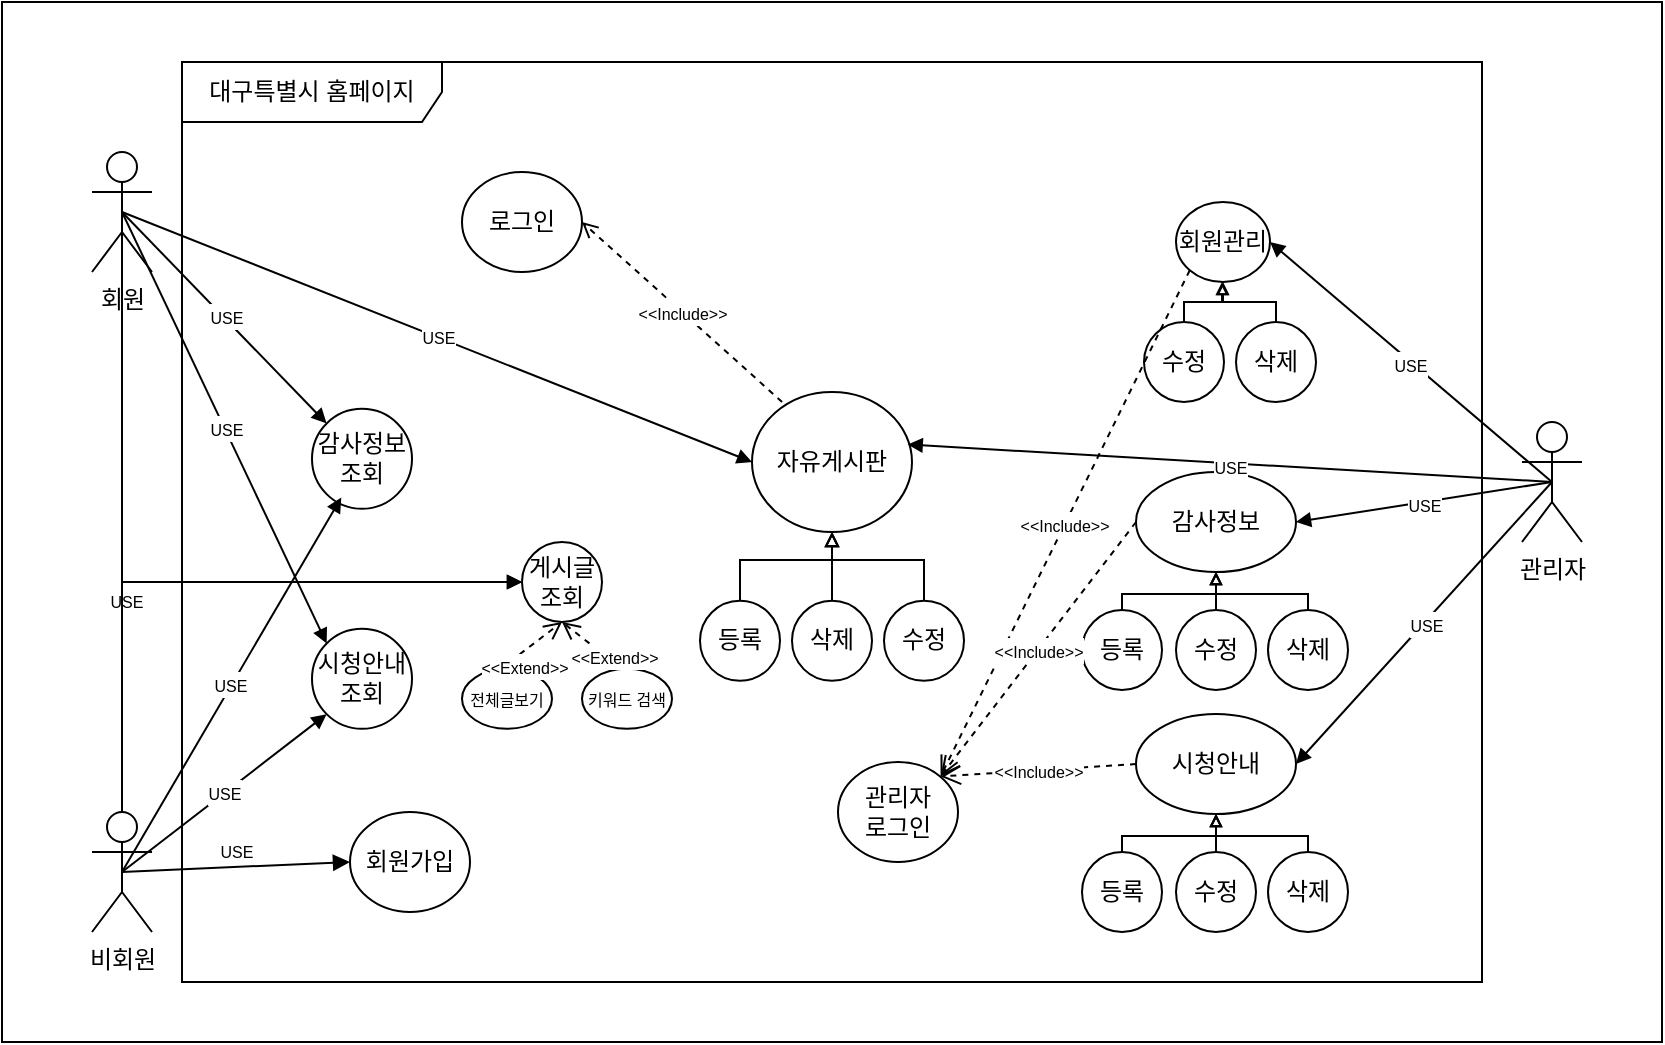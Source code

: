 <mxfile version="28.0.4">
  <diagram id="1GNc7JNVWh0fvsZwafnC" name="페이지-2">
    <mxGraphModel dx="972" dy="574" grid="1" gridSize="10" guides="1" tooltips="1" connect="1" arrows="1" fold="1" page="1" pageScale="1" pageWidth="827" pageHeight="1169" math="0" shadow="0">
      <root>
        <mxCell id="0" />
        <mxCell id="1" parent="0" />
        <mxCell id="ce3GNabn1mLZA2RWw7bm-1" value="" style="rounded=0;whiteSpace=wrap;html=1;" vertex="1" parent="1">
          <mxGeometry x="240" y="350" width="830" height="520" as="geometry" />
        </mxCell>
        <mxCell id="prphjMj8plXfg6p5t9-S-1" value="회원" style="shape=umlActor;verticalLabelPosition=bottom;verticalAlign=top;html=1;outlineConnect=0;" parent="1" vertex="1">
          <mxGeometry x="285" y="425" width="30" height="60" as="geometry" />
        </mxCell>
        <mxCell id="prphjMj8plXfg6p5t9-S-2" value="비회원" style="shape=umlActor;verticalLabelPosition=bottom;verticalAlign=top;html=1;outlineConnect=0;" parent="1" vertex="1">
          <mxGeometry x="285" y="755" width="30" height="60" as="geometry" />
        </mxCell>
        <mxCell id="prphjMj8plXfg6p5t9-S-3" value="관리자" style="shape=umlActor;verticalLabelPosition=bottom;verticalAlign=top;html=1;outlineConnect=0;" parent="1" vertex="1">
          <mxGeometry x="1000" y="560" width="30" height="60" as="geometry" />
        </mxCell>
        <mxCell id="prphjMj8plXfg6p5t9-S-4" value="대구특별시 홈페이지" style="shape=umlFrame;whiteSpace=wrap;html=1;pointerEvents=0;width=130;height=30;" parent="1" vertex="1">
          <mxGeometry x="330" y="380" width="650" height="460" as="geometry" />
        </mxCell>
        <mxCell id="prphjMj8plXfg6p5t9-S-5" value="" style="group" parent="1" vertex="1" connectable="0">
          <mxGeometry x="780" y="603.4" width="179" height="120" as="geometry" />
        </mxCell>
        <mxCell id="prphjMj8plXfg6p5t9-S-6" value="감사정보" style="ellipse;whiteSpace=wrap;html=1;" parent="prphjMj8plXfg6p5t9-S-5" vertex="1">
          <mxGeometry x="27" y="-18.4" width="80" height="50" as="geometry" />
        </mxCell>
        <mxCell id="prphjMj8plXfg6p5t9-S-8" value="" style="edgeStyle=orthogonalEdgeStyle;rounded=0;orthogonalLoop=1;jettySize=auto;html=1;endArrow=block;endFill=0;endSize=4;exitX=0.5;exitY=0;exitDx=0;exitDy=0;entryX=0.5;entryY=1;entryDx=0;entryDy=0;" parent="prphjMj8plXfg6p5t9-S-5" source="prphjMj8plXfg6p5t9-S-9" target="prphjMj8plXfg6p5t9-S-6" edge="1">
          <mxGeometry relative="1" as="geometry">
            <Array as="points">
              <mxPoint x="67" y="37.6" />
              <mxPoint x="67" y="37.6" />
            </Array>
          </mxGeometry>
        </mxCell>
        <mxCell id="prphjMj8plXfg6p5t9-S-9" value="수정" style="ellipse;whiteSpace=wrap;html=1;aspect=fixed;" parent="prphjMj8plXfg6p5t9-S-5" vertex="1">
          <mxGeometry x="47" y="50.6" width="40" height="40" as="geometry" />
        </mxCell>
        <mxCell id="prphjMj8plXfg6p5t9-S-10" value="" style="edgeStyle=orthogonalEdgeStyle;rounded=0;orthogonalLoop=1;jettySize=auto;html=1;endArrow=block;endFill=0;endSize=4;exitX=0.5;exitY=0;exitDx=0;exitDy=0;entryX=0.5;entryY=1;entryDx=0;entryDy=0;" parent="prphjMj8plXfg6p5t9-S-5" source="prphjMj8plXfg6p5t9-S-11" target="prphjMj8plXfg6p5t9-S-6" edge="1">
          <mxGeometry relative="1" as="geometry">
            <Array as="points">
              <mxPoint x="113" y="42.6" />
              <mxPoint x="67" y="42.6" />
            </Array>
          </mxGeometry>
        </mxCell>
        <mxCell id="prphjMj8plXfg6p5t9-S-11" value="삭제" style="ellipse;whiteSpace=wrap;html=1;aspect=fixed;" parent="prphjMj8plXfg6p5t9-S-5" vertex="1">
          <mxGeometry x="93" y="50.6" width="40" height="40" as="geometry" />
        </mxCell>
        <mxCell id="prphjMj8plXfg6p5t9-S-13" value="" style="edgeStyle=orthogonalEdgeStyle;rounded=0;orthogonalLoop=1;jettySize=auto;html=1;entryX=0.5;entryY=1;entryDx=0;entryDy=0;endArrow=block;endFill=0;endSize=4;" parent="prphjMj8plXfg6p5t9-S-5" source="prphjMj8plXfg6p5t9-S-14" target="prphjMj8plXfg6p5t9-S-6" edge="1">
          <mxGeometry relative="1" as="geometry">
            <Array as="points">
              <mxPoint x="43" y="42.6" />
              <mxPoint x="64" y="42.6" />
            </Array>
          </mxGeometry>
        </mxCell>
        <mxCell id="prphjMj8plXfg6p5t9-S-14" value="등록" style="ellipse;whiteSpace=wrap;html=1;aspect=fixed;" parent="prphjMj8plXfg6p5t9-S-5" vertex="1">
          <mxGeometry y="50.6" width="40" height="40" as="geometry" />
        </mxCell>
        <mxCell id="prphjMj8plXfg6p5t9-S-15" value="&lt;font style=&quot;font-size: 8px;&quot;&gt;USE&lt;/font&gt;" style="html=1;verticalAlign=bottom;endArrow=block;curved=0;rounded=0;entryX=0;entryY=0.5;entryDx=0;entryDy=0;entryPerimeter=0;exitX=0.5;exitY=0.5;exitDx=0;exitDy=0;exitPerimeter=0;" parent="1" source="prphjMj8plXfg6p5t9-S-2" target="prphjMj8plXfg6p5t9-S-17" edge="1">
          <mxGeometry width="80" relative="1" as="geometry">
            <mxPoint x="610" y="700" as="sourcePoint" />
            <mxPoint x="690" y="700" as="targetPoint" />
          </mxGeometry>
        </mxCell>
        <mxCell id="prphjMj8plXfg6p5t9-S-16" value="로그인" style="strokeWidth=1;html=1;shape=mxgraph.flowchart.start_1;whiteSpace=wrap;" parent="1" vertex="1">
          <mxGeometry x="470" y="435" width="60" height="50" as="geometry" />
        </mxCell>
        <mxCell id="prphjMj8plXfg6p5t9-S-17" value="회원가입" style="strokeWidth=1;html=1;shape=mxgraph.flowchart.start_1;whiteSpace=wrap;" parent="1" vertex="1">
          <mxGeometry x="414" y="755" width="60" height="50" as="geometry" />
        </mxCell>
        <mxCell id="prphjMj8plXfg6p5t9-S-18" value="" style="endArrow=block;endFill=1;endSize=5;html=1;rounded=0;entryX=1;entryY=0.5;entryDx=0;entryDy=0;exitX=0.5;exitY=0.5;exitDx=0;exitDy=0;exitPerimeter=0;" parent="1" source="prphjMj8plXfg6p5t9-S-3" target="prphjMj8plXfg6p5t9-S-6" edge="1">
          <mxGeometry width="160" relative="1" as="geometry">
            <mxPoint x="780" y="510" as="sourcePoint" />
            <mxPoint x="940" y="510" as="targetPoint" />
          </mxGeometry>
        </mxCell>
        <mxCell id="prphjMj8plXfg6p5t9-S-19" value="&lt;font style=&quot;font-size: 8px;&quot;&gt;USE&lt;/font&gt;" style="edgeLabel;html=1;align=center;verticalAlign=middle;resizable=0;points=[];" parent="prphjMj8plXfg6p5t9-S-18" vertex="1" connectable="0">
          <mxGeometry x="0.0" y="1" relative="1" as="geometry">
            <mxPoint as="offset" />
          </mxGeometry>
        </mxCell>
        <mxCell id="prphjMj8plXfg6p5t9-S-32" value="&lt;font style=&quot;font-size: 8px;&quot;&gt;&amp;lt;&amp;lt;Include&amp;gt;&amp;gt;&lt;/font&gt;" style="endArrow=open;endSize=6;dashed=1;html=1;rounded=0;exitX=0.188;exitY=0.071;exitDx=0;exitDy=0;entryX=1;entryY=0.5;entryDx=0;entryDy=0;entryPerimeter=0;exitPerimeter=0;" parent="1" source="prphjMj8plXfg6p5t9-S-39" target="prphjMj8plXfg6p5t9-S-16" edge="1">
          <mxGeometry width="160" relative="1" as="geometry">
            <mxPoint x="580" y="473.4" as="sourcePoint" />
            <mxPoint x="740" y="473.4" as="targetPoint" />
          </mxGeometry>
        </mxCell>
        <mxCell id="cyap4YPfdqI9_J-G0vkb-10" style="edgeStyle=orthogonalEdgeStyle;rounded=0;orthogonalLoop=1;jettySize=auto;html=1;exitX=0.5;exitY=0;exitDx=0;exitDy=0;endArrow=block;endFill=0;startSize=5;endSize=5;" parent="1" source="prphjMj8plXfg6p5t9-S-33" edge="1">
          <mxGeometry relative="1" as="geometry">
            <mxPoint x="655" y="615" as="targetPoint" />
          </mxGeometry>
        </mxCell>
        <mxCell id="prphjMj8plXfg6p5t9-S-33" value="삭제" style="ellipse;whiteSpace=wrap;html=1;aspect=fixed;" parent="1" vertex="1">
          <mxGeometry x="635" y="649.4" width="40" height="40" as="geometry" />
        </mxCell>
        <mxCell id="cyap4YPfdqI9_J-G0vkb-9" style="edgeStyle=orthogonalEdgeStyle;rounded=0;orthogonalLoop=1;jettySize=auto;html=1;entryX=0.5;entryY=1;entryDx=0;entryDy=0;endArrow=block;endFill=0;startSize=5;endSize=5;" parent="1" source="prphjMj8plXfg6p5t9-S-34" target="prphjMj8plXfg6p5t9-S-39" edge="1">
          <mxGeometry relative="1" as="geometry">
            <Array as="points">
              <mxPoint x="609" y="629" />
              <mxPoint x="655" y="629" />
            </Array>
          </mxGeometry>
        </mxCell>
        <mxCell id="prphjMj8plXfg6p5t9-S-34" value="등록" style="ellipse;whiteSpace=wrap;html=1;aspect=fixed;" parent="1" vertex="1">
          <mxGeometry x="589" y="649.4" width="40" height="40" as="geometry" />
        </mxCell>
        <mxCell id="cyap4YPfdqI9_J-G0vkb-6" style="edgeStyle=orthogonalEdgeStyle;rounded=0;orthogonalLoop=1;jettySize=auto;html=1;exitX=0.5;exitY=0;exitDx=0;exitDy=0;endArrow=block;endFill=0;startSize=5;endSize=5;" parent="1" source="prphjMj8plXfg6p5t9-S-35" target="prphjMj8plXfg6p5t9-S-39" edge="1">
          <mxGeometry relative="1" as="geometry">
            <Array as="points">
              <mxPoint x="701" y="629" />
              <mxPoint x="655" y="629" />
            </Array>
          </mxGeometry>
        </mxCell>
        <mxCell id="prphjMj8plXfg6p5t9-S-35" value="수정" style="ellipse;whiteSpace=wrap;html=1;aspect=fixed;" parent="1" vertex="1">
          <mxGeometry x="681" y="649.4" width="40" height="40" as="geometry" />
        </mxCell>
        <mxCell id="prphjMj8plXfg6p5t9-S-39" value="자유게시판" style="ellipse;whiteSpace=wrap;html=1;" parent="1" vertex="1">
          <mxGeometry x="615" y="545" width="80" height="70" as="geometry" />
        </mxCell>
        <mxCell id="prphjMj8plXfg6p5t9-S-40" value="" style="endArrow=block;endFill=1;endSize=5;html=1;rounded=0;entryX=0;entryY=0.5;entryDx=0;entryDy=0;exitX=0.5;exitY=0.5;exitDx=0;exitDy=0;exitPerimeter=0;" parent="1" source="prphjMj8plXfg6p5t9-S-1" target="prphjMj8plXfg6p5t9-S-39" edge="1">
          <mxGeometry width="160" relative="1" as="geometry">
            <mxPoint x="370" y="534" as="sourcePoint" />
            <mxPoint x="742" y="490" as="targetPoint" />
          </mxGeometry>
        </mxCell>
        <mxCell id="prphjMj8plXfg6p5t9-S-41" value="&lt;font style=&quot;font-size: 8px;&quot;&gt;USE&lt;/font&gt;" style="edgeLabel;html=1;align=center;verticalAlign=middle;resizable=0;points=[];" parent="prphjMj8plXfg6p5t9-S-40" vertex="1" connectable="0">
          <mxGeometry x="0.0" y="1" relative="1" as="geometry">
            <mxPoint as="offset" />
          </mxGeometry>
        </mxCell>
        <mxCell id="prphjMj8plXfg6p5t9-S-44" value="" style="endArrow=block;endFill=1;endSize=5;html=1;rounded=0;entryX=1;entryY=0.5;entryDx=0;entryDy=0;exitX=0.5;exitY=0.5;exitDx=0;exitDy=0;exitPerimeter=0;" parent="1" source="prphjMj8plXfg6p5t9-S-3" target="HbuPG1Vowg-ZF2H3N5YU-6" edge="1">
          <mxGeometry width="160" relative="1" as="geometry">
            <mxPoint x="1051" y="803" as="sourcePoint" />
            <mxPoint x="883.88" y="714.25" as="targetPoint" />
          </mxGeometry>
        </mxCell>
        <mxCell id="prphjMj8plXfg6p5t9-S-45" value="&lt;font style=&quot;font-size: 8px;&quot;&gt;USE&lt;/font&gt;" style="edgeLabel;html=1;align=center;verticalAlign=middle;resizable=0;points=[];" parent="prphjMj8plXfg6p5t9-S-44" vertex="1" connectable="0">
          <mxGeometry x="0.0" y="1" relative="1" as="geometry">
            <mxPoint as="offset" />
          </mxGeometry>
        </mxCell>
        <mxCell id="prphjMj8plXfg6p5t9-S-47" value="" style="endArrow=block;endFill=1;endSize=5;html=1;rounded=0;entryX=0.973;entryY=0.375;entryDx=0;entryDy=0;entryPerimeter=0;exitX=0.5;exitY=0.5;exitDx=0;exitDy=0;exitPerimeter=0;" parent="1" source="prphjMj8plXfg6p5t9-S-3" target="prphjMj8plXfg6p5t9-S-39" edge="1">
          <mxGeometry width="160" relative="1" as="geometry">
            <mxPoint x="1143" y="719" as="sourcePoint" />
            <mxPoint x="790" y="550" as="targetPoint" />
          </mxGeometry>
        </mxCell>
        <mxCell id="prphjMj8plXfg6p5t9-S-48" value="&lt;font style=&quot;font-size: 8px;&quot;&gt;USE&lt;/font&gt;" style="edgeLabel;html=1;align=center;verticalAlign=middle;resizable=0;points=[];" parent="prphjMj8plXfg6p5t9-S-47" vertex="1" connectable="0">
          <mxGeometry x="0.0" y="1" relative="1" as="geometry">
            <mxPoint as="offset" />
          </mxGeometry>
        </mxCell>
        <mxCell id="prphjMj8plXfg6p5t9-S-51" value="게시글&lt;div&gt;조회&lt;/div&gt;" style="ellipse;whiteSpace=wrap;html=1;aspect=fixed;" parent="1" vertex="1">
          <mxGeometry x="500" y="620" width="40" height="40" as="geometry" />
        </mxCell>
        <mxCell id="prphjMj8plXfg6p5t9-S-52" value="&lt;font style=&quot;font-size: 8px;&quot;&gt;전체글보기&lt;/font&gt;" style="strokeWidth=1;html=1;shape=mxgraph.flowchart.start_1;whiteSpace=wrap;" parent="1" vertex="1">
          <mxGeometry x="470" y="683.4" width="45" height="30" as="geometry" />
        </mxCell>
        <mxCell id="prphjMj8plXfg6p5t9-S-53" value="&lt;font style=&quot;font-size: 8px;&quot;&gt;키워드 검색&lt;/font&gt;" style="strokeWidth=1;html=1;shape=mxgraph.flowchart.start_1;whiteSpace=wrap;" parent="1" vertex="1">
          <mxGeometry x="530" y="683.4" width="45" height="30" as="geometry" />
        </mxCell>
        <mxCell id="prphjMj8plXfg6p5t9-S-54" value="&lt;font style=&quot;font-size: 8px;&quot;&gt;&amp;lt;&amp;lt;Extend&amp;gt;&amp;gt;&lt;/font&gt;" style="endArrow=open;endSize=7;dashed=1;html=1;rounded=0;exitX=0.429;exitY=0;exitDx=0;exitDy=0;exitPerimeter=0;entryX=0.5;entryY=1;entryDx=0;entryDy=0;" parent="1" source="prphjMj8plXfg6p5t9-S-52" target="prphjMj8plXfg6p5t9-S-51" edge="1">
          <mxGeometry x="-0.487" y="-6" width="160" relative="1" as="geometry">
            <mxPoint x="445" y="624.4" as="sourcePoint" />
            <mxPoint x="605" y="624.4" as="targetPoint" />
            <mxPoint as="offset" />
          </mxGeometry>
        </mxCell>
        <mxCell id="prphjMj8plXfg6p5t9-S-55" value="&lt;font style=&quot;font-size: 8px;&quot;&gt;&amp;lt;&amp;lt;Extend&amp;gt;&amp;gt;&lt;/font&gt;" style="endArrow=open;endSize=7;dashed=1;html=1;rounded=0;exitX=0.398;exitY=-0.054;exitDx=0;exitDy=0;exitPerimeter=0;entryX=0.5;entryY=1;entryDx=0;entryDy=0;" parent="1" source="prphjMj8plXfg6p5t9-S-53" target="prphjMj8plXfg6p5t9-S-51" edge="1">
          <mxGeometry x="-0.738" y="-3" width="160" relative="1" as="geometry">
            <mxPoint x="635" y="719.4" as="sourcePoint" />
            <mxPoint x="642" y="654.4" as="targetPoint" />
            <mxPoint as="offset" />
          </mxGeometry>
        </mxCell>
        <mxCell id="prphjMj8plXfg6p5t9-S-56" value="" style="endArrow=block;endFill=1;endSize=5;html=1;rounded=0;entryX=0;entryY=0.5;entryDx=0;entryDy=0;exitX=0.5;exitY=0.5;exitDx=0;exitDy=0;exitPerimeter=0;" parent="1" source="prphjMj8plXfg6p5t9-S-1" target="prphjMj8plXfg6p5t9-S-51" edge="1">
          <mxGeometry width="160" relative="1" as="geometry">
            <mxPoint x="330" y="640" as="sourcePoint" />
            <mxPoint x="420" y="640" as="targetPoint" />
            <Array as="points">
              <mxPoint x="300" y="510" />
              <mxPoint x="300" y="640" />
            </Array>
          </mxGeometry>
        </mxCell>
        <mxCell id="prphjMj8plXfg6p5t9-S-57" value="&lt;font style=&quot;font-size: 8px;&quot;&gt;USE&lt;/font&gt;" style="edgeLabel;html=1;align=center;verticalAlign=middle;resizable=0;points=[];" parent="prphjMj8plXfg6p5t9-S-56" vertex="1" connectable="0">
          <mxGeometry x="0.0" y="1" relative="1" as="geometry">
            <mxPoint x="-6" y="10" as="offset" />
          </mxGeometry>
        </mxCell>
        <mxCell id="prphjMj8plXfg6p5t9-S-58" value="" style="endArrow=block;endFill=1;endSize=5;html=1;rounded=0;entryX=0;entryY=0.5;entryDx=0;entryDy=0;exitX=0.5;exitY=0;exitDx=0;exitDy=0;exitPerimeter=0;" parent="1" source="prphjMj8plXfg6p5t9-S-2" target="prphjMj8plXfg6p5t9-S-51" edge="1">
          <mxGeometry width="160" relative="1" as="geometry">
            <mxPoint x="290" y="750" as="sourcePoint" />
            <mxPoint x="356" y="812" as="targetPoint" />
            <Array as="points">
              <mxPoint x="300" y="740" />
              <mxPoint x="300" y="640" />
            </Array>
          </mxGeometry>
        </mxCell>
        <mxCell id="prphjMj8plXfg6p5t9-S-59" value="관리자&lt;div&gt;로그인&lt;/div&gt;" style="strokeWidth=1;html=1;shape=mxgraph.flowchart.start_1;whiteSpace=wrap;" parent="1" vertex="1">
          <mxGeometry x="658" y="730" width="60" height="50" as="geometry" />
        </mxCell>
        <mxCell id="prphjMj8plXfg6p5t9-S-60" value="" style="group" parent="1" vertex="1" connectable="0">
          <mxGeometry x="750" y="440" width="179" height="120" as="geometry" />
        </mxCell>
        <mxCell id="prphjMj8plXfg6p5t9-S-61" value="회원관리" style="ellipse;whiteSpace=wrap;html=1;" parent="prphjMj8plXfg6p5t9-S-60" vertex="1">
          <mxGeometry x="77" y="10" width="47" height="40" as="geometry" />
        </mxCell>
        <mxCell id="prphjMj8plXfg6p5t9-S-63" value="수정" style="ellipse;whiteSpace=wrap;html=1;aspect=fixed;" parent="prphjMj8plXfg6p5t9-S-60" vertex="1">
          <mxGeometry x="61" y="70" width="40" height="40" as="geometry" />
        </mxCell>
        <mxCell id="prphjMj8plXfg6p5t9-S-64" value="" style="edgeStyle=orthogonalEdgeStyle;rounded=0;orthogonalLoop=1;jettySize=auto;html=1;endArrow=block;endFill=0;endSize=4;entryX=0.5;entryY=1;entryDx=0;entryDy=0;exitX=0.5;exitY=0;exitDx=0;exitDy=0;" parent="prphjMj8plXfg6p5t9-S-60" source="prphjMj8plXfg6p5t9-S-65" target="prphjMj8plXfg6p5t9-S-61" edge="1">
          <mxGeometry relative="1" as="geometry">
            <Array as="points">
              <mxPoint x="101" y="60" />
            </Array>
            <mxPoint x="110" y="60" as="targetPoint" />
          </mxGeometry>
        </mxCell>
        <mxCell id="prphjMj8plXfg6p5t9-S-65" value="삭제" style="ellipse;whiteSpace=wrap;html=1;aspect=fixed;" parent="prphjMj8plXfg6p5t9-S-60" vertex="1">
          <mxGeometry x="107" y="70" width="40" height="40" as="geometry" />
        </mxCell>
        <mxCell id="cyap4YPfdqI9_J-G0vkb-4" value="" style="edgeStyle=orthogonalEdgeStyle;rounded=0;orthogonalLoop=1;jettySize=auto;html=1;endArrow=block;endFill=0;endSize=4;entryX=0.5;entryY=1;entryDx=0;entryDy=0;exitX=0.5;exitY=0;exitDx=0;exitDy=0;" parent="prphjMj8plXfg6p5t9-S-60" source="prphjMj8plXfg6p5t9-S-63" target="prphjMj8plXfg6p5t9-S-61" edge="1">
          <mxGeometry relative="1" as="geometry">
            <Array as="points">
              <mxPoint x="81" y="60" />
              <mxPoint x="100" y="60" />
              <mxPoint x="100" y="50" />
            </Array>
            <mxPoint x="136" y="80" as="sourcePoint" />
            <mxPoint x="110" y="60" as="targetPoint" />
          </mxGeometry>
        </mxCell>
        <mxCell id="prphjMj8plXfg6p5t9-S-66" value="" style="endArrow=block;endFill=1;endSize=5;html=1;rounded=0;entryX=1;entryY=0.5;entryDx=0;entryDy=0;exitX=0.5;exitY=0.5;exitDx=0;exitDy=0;exitPerimeter=0;" parent="1" source="prphjMj8plXfg6p5t9-S-3" target="prphjMj8plXfg6p5t9-S-61" edge="1">
          <mxGeometry width="160" relative="1" as="geometry">
            <mxPoint x="957" y="492" as="sourcePoint" />
            <mxPoint x="890" y="400" as="targetPoint" />
          </mxGeometry>
        </mxCell>
        <mxCell id="prphjMj8plXfg6p5t9-S-67" value="&lt;font style=&quot;font-size: 8px;&quot;&gt;USE&lt;/font&gt;" style="edgeLabel;html=1;align=center;verticalAlign=middle;resizable=0;points=[];" parent="prphjMj8plXfg6p5t9-S-66" vertex="1" connectable="0">
          <mxGeometry x="0.0" y="1" relative="1" as="geometry">
            <mxPoint as="offset" />
          </mxGeometry>
        </mxCell>
        <mxCell id="prphjMj8plXfg6p5t9-S-68" value="&lt;font style=&quot;font-size: 8px;&quot;&gt;&amp;lt;&amp;lt;Include&amp;gt;&amp;gt;&lt;/font&gt;" style="endArrow=open;endSize=8;dashed=1;html=1;rounded=0;entryX=0.855;entryY=0.145;entryDx=0;entryDy=0;entryPerimeter=0;exitX=0;exitY=1;exitDx=0;exitDy=0;" parent="1" source="prphjMj8plXfg6p5t9-S-61" target="prphjMj8plXfg6p5t9-S-59" edge="1">
          <mxGeometry x="0.003" width="160" relative="1" as="geometry">
            <mxPoint x="820" y="430" as="sourcePoint" />
            <mxPoint x="770" y="500" as="targetPoint" />
            <mxPoint as="offset" />
          </mxGeometry>
        </mxCell>
        <mxCell id="prphjMj8plXfg6p5t9-S-70" value="시청안내 조회" style="ellipse;whiteSpace=wrap;html=1;aspect=fixed;" parent="1" vertex="1">
          <mxGeometry x="395" y="663.4" width="50" height="50" as="geometry" />
        </mxCell>
        <mxCell id="prphjMj8plXfg6p5t9-S-72" value="감사정보&lt;div&gt;조회&lt;/div&gt;" style="ellipse;whiteSpace=wrap;html=1;aspect=fixed;" parent="1" vertex="1">
          <mxGeometry x="395" y="553.4" width="50" height="50" as="geometry" />
        </mxCell>
        <mxCell id="prphjMj8plXfg6p5t9-S-73" value="" style="endArrow=block;endFill=1;endSize=5;html=1;rounded=0;entryX=0;entryY=0;entryDx=0;entryDy=0;exitX=0.5;exitY=0.5;exitDx=0;exitDy=0;exitPerimeter=0;" parent="1" source="prphjMj8plXfg6p5t9-S-1" target="prphjMj8plXfg6p5t9-S-72" edge="1">
          <mxGeometry width="160" relative="1" as="geometry">
            <mxPoint x="340" y="583.0" as="sourcePoint" />
            <mxPoint x="540" y="540" as="targetPoint" />
          </mxGeometry>
        </mxCell>
        <mxCell id="prphjMj8plXfg6p5t9-S-74" value="&lt;font style=&quot;font-size: 8px;&quot;&gt;USE&lt;/font&gt;" style="edgeLabel;html=1;align=center;verticalAlign=middle;resizable=0;points=[];" parent="prphjMj8plXfg6p5t9-S-73" vertex="1" connectable="0">
          <mxGeometry x="0.0" y="1" relative="1" as="geometry">
            <mxPoint as="offset" />
          </mxGeometry>
        </mxCell>
        <mxCell id="prphjMj8plXfg6p5t9-S-75" value="" style="endArrow=block;endFill=1;endSize=5;html=1;rounded=0;entryX=0;entryY=0;entryDx=0;entryDy=0;exitX=0.5;exitY=0.5;exitDx=0;exitDy=0;exitPerimeter=0;" parent="1" source="prphjMj8plXfg6p5t9-S-1" target="prphjMj8plXfg6p5t9-S-70" edge="1">
          <mxGeometry width="160" relative="1" as="geometry">
            <mxPoint x="310" y="490" as="sourcePoint" />
            <mxPoint x="540" y="560" as="targetPoint" />
          </mxGeometry>
        </mxCell>
        <mxCell id="prphjMj8plXfg6p5t9-S-76" value="&lt;font style=&quot;font-size: 8px;&quot;&gt;USE&lt;/font&gt;" style="edgeLabel;html=1;align=center;verticalAlign=middle;resizable=0;points=[];" parent="prphjMj8plXfg6p5t9-S-75" vertex="1" connectable="0">
          <mxGeometry x="0.0" y="1" relative="1" as="geometry">
            <mxPoint as="offset" />
          </mxGeometry>
        </mxCell>
        <mxCell id="prphjMj8plXfg6p5t9-S-80" value="" style="endArrow=block;endFill=1;endSize=5;html=1;rounded=0;entryX=0.293;entryY=0.886;entryDx=0;entryDy=0;entryPerimeter=0;exitX=0.5;exitY=0.5;exitDx=0;exitDy=0;exitPerimeter=0;" parent="1" source="prphjMj8plXfg6p5t9-S-2" target="prphjMj8plXfg6p5t9-S-72" edge="1">
          <mxGeometry width="160" relative="1" as="geometry">
            <mxPoint x="370" y="723.0" as="sourcePoint" />
            <mxPoint x="570" y="680" as="targetPoint" />
          </mxGeometry>
        </mxCell>
        <mxCell id="prphjMj8plXfg6p5t9-S-81" value="&lt;font style=&quot;font-size: 8px;&quot;&gt;USE&lt;/font&gt;" style="edgeLabel;html=1;align=center;verticalAlign=middle;resizable=0;points=[];" parent="prphjMj8plXfg6p5t9-S-80" vertex="1" connectable="0">
          <mxGeometry x="0.0" y="1" relative="1" as="geometry">
            <mxPoint as="offset" />
          </mxGeometry>
        </mxCell>
        <mxCell id="prphjMj8plXfg6p5t9-S-82" value="" style="endArrow=block;endFill=1;endSize=5;html=1;rounded=0;entryX=0;entryY=1;entryDx=0;entryDy=0;exitX=0.5;exitY=0.5;exitDx=0;exitDy=0;exitPerimeter=0;" parent="1" source="prphjMj8plXfg6p5t9-S-2" target="prphjMj8plXfg6p5t9-S-70" edge="1">
          <mxGeometry width="160" relative="1" as="geometry">
            <mxPoint x="330" y="723.0" as="sourcePoint" />
            <mxPoint x="530" y="680" as="targetPoint" />
          </mxGeometry>
        </mxCell>
        <mxCell id="prphjMj8plXfg6p5t9-S-83" value="&lt;font style=&quot;font-size: 8px;&quot;&gt;USE&lt;/font&gt;" style="edgeLabel;html=1;align=center;verticalAlign=middle;resizable=0;points=[];" parent="prphjMj8plXfg6p5t9-S-82" vertex="1" connectable="0">
          <mxGeometry x="0.0" y="1" relative="1" as="geometry">
            <mxPoint as="offset" />
          </mxGeometry>
        </mxCell>
        <mxCell id="cK8WbH9ErtB56Dr2nwjq-2" value="&lt;font style=&quot;font-size: 8px;&quot;&gt;&amp;lt;&amp;lt;Include&amp;gt;&amp;gt;&lt;/font&gt;" style="endArrow=open;endSize=8;dashed=1;html=1;rounded=0;entryX=0.855;entryY=0.145;entryDx=0;entryDy=0;entryPerimeter=0;exitX=0;exitY=0.5;exitDx=0;exitDy=0;" parent="1" source="HbuPG1Vowg-ZF2H3N5YU-6" target="prphjMj8plXfg6p5t9-S-59" edge="1">
          <mxGeometry x="0.003" width="160" relative="1" as="geometry">
            <mxPoint x="807.378" y="728.428" as="sourcePoint" />
            <mxPoint x="859" y="620" as="targetPoint" />
            <mxPoint as="offset" />
          </mxGeometry>
        </mxCell>
        <mxCell id="cK8WbH9ErtB56Dr2nwjq-3" value="&lt;font style=&quot;font-size: 8px;&quot;&gt;&amp;lt;&amp;lt;Include&amp;gt;&amp;gt;&lt;/font&gt;" style="endArrow=open;endSize=8;dashed=1;html=1;rounded=0;entryX=0.855;entryY=0.145;entryDx=0;entryDy=0;entryPerimeter=0;exitX=0;exitY=0.5;exitDx=0;exitDy=0;" parent="1" source="prphjMj8plXfg6p5t9-S-6" target="prphjMj8plXfg6p5t9-S-59" edge="1">
          <mxGeometry x="0.003" width="160" relative="1" as="geometry">
            <mxPoint x="760" y="493" as="sourcePoint" />
            <mxPoint x="839" y="490" as="targetPoint" />
            <mxPoint as="offset" />
          </mxGeometry>
        </mxCell>
        <mxCell id="HbuPG1Vowg-ZF2H3N5YU-6" value="시청안내" style="ellipse;whiteSpace=wrap;html=1;" parent="1" vertex="1">
          <mxGeometry x="807" y="706.003" width="80" height="50" as="geometry" />
        </mxCell>
        <mxCell id="HbuPG1Vowg-ZF2H3N5YU-7" value="" style="edgeStyle=orthogonalEdgeStyle;rounded=0;orthogonalLoop=1;jettySize=auto;html=1;endArrow=block;endFill=0;endSize=4;exitX=0.5;exitY=0;exitDx=0;exitDy=0;entryX=0.5;entryY=1;entryDx=0;entryDy=0;" parent="1" source="HbuPG1Vowg-ZF2H3N5YU-8" target="HbuPG1Vowg-ZF2H3N5YU-6" edge="1">
          <mxGeometry relative="1" as="geometry">
            <Array as="points">
              <mxPoint x="847" y="762.003" />
              <mxPoint x="847" y="762.003" />
            </Array>
          </mxGeometry>
        </mxCell>
        <mxCell id="HbuPG1Vowg-ZF2H3N5YU-8" value="수정" style="ellipse;whiteSpace=wrap;html=1;aspect=fixed;" parent="1" vertex="1">
          <mxGeometry x="827" y="775.003" width="40" height="40" as="geometry" />
        </mxCell>
        <mxCell id="HbuPG1Vowg-ZF2H3N5YU-9" value="" style="edgeStyle=orthogonalEdgeStyle;rounded=0;orthogonalLoop=1;jettySize=auto;html=1;endArrow=block;endFill=0;endSize=4;exitX=0.5;exitY=0;exitDx=0;exitDy=0;entryX=0.5;entryY=1;entryDx=0;entryDy=0;" parent="1" source="HbuPG1Vowg-ZF2H3N5YU-10" target="HbuPG1Vowg-ZF2H3N5YU-6" edge="1">
          <mxGeometry relative="1" as="geometry">
            <Array as="points">
              <mxPoint x="893" y="767.003" />
              <mxPoint x="847" y="767.003" />
            </Array>
          </mxGeometry>
        </mxCell>
        <mxCell id="HbuPG1Vowg-ZF2H3N5YU-10" value="삭제" style="ellipse;whiteSpace=wrap;html=1;aspect=fixed;" parent="1" vertex="1">
          <mxGeometry x="873" y="775.003" width="40" height="40" as="geometry" />
        </mxCell>
        <mxCell id="HbuPG1Vowg-ZF2H3N5YU-11" value="" style="edgeStyle=orthogonalEdgeStyle;rounded=0;orthogonalLoop=1;jettySize=auto;html=1;entryX=0.5;entryY=1;entryDx=0;entryDy=0;endArrow=block;endFill=0;endSize=4;" parent="1" source="HbuPG1Vowg-ZF2H3N5YU-12" target="HbuPG1Vowg-ZF2H3N5YU-6" edge="1">
          <mxGeometry relative="1" as="geometry">
            <Array as="points">
              <mxPoint x="823" y="767.003" />
              <mxPoint x="844" y="767.003" />
            </Array>
          </mxGeometry>
        </mxCell>
        <mxCell id="HbuPG1Vowg-ZF2H3N5YU-12" value="등록" style="ellipse;whiteSpace=wrap;html=1;aspect=fixed;" parent="1" vertex="1">
          <mxGeometry x="780" y="775.003" width="40" height="40" as="geometry" />
        </mxCell>
      </root>
    </mxGraphModel>
  </diagram>
</mxfile>
